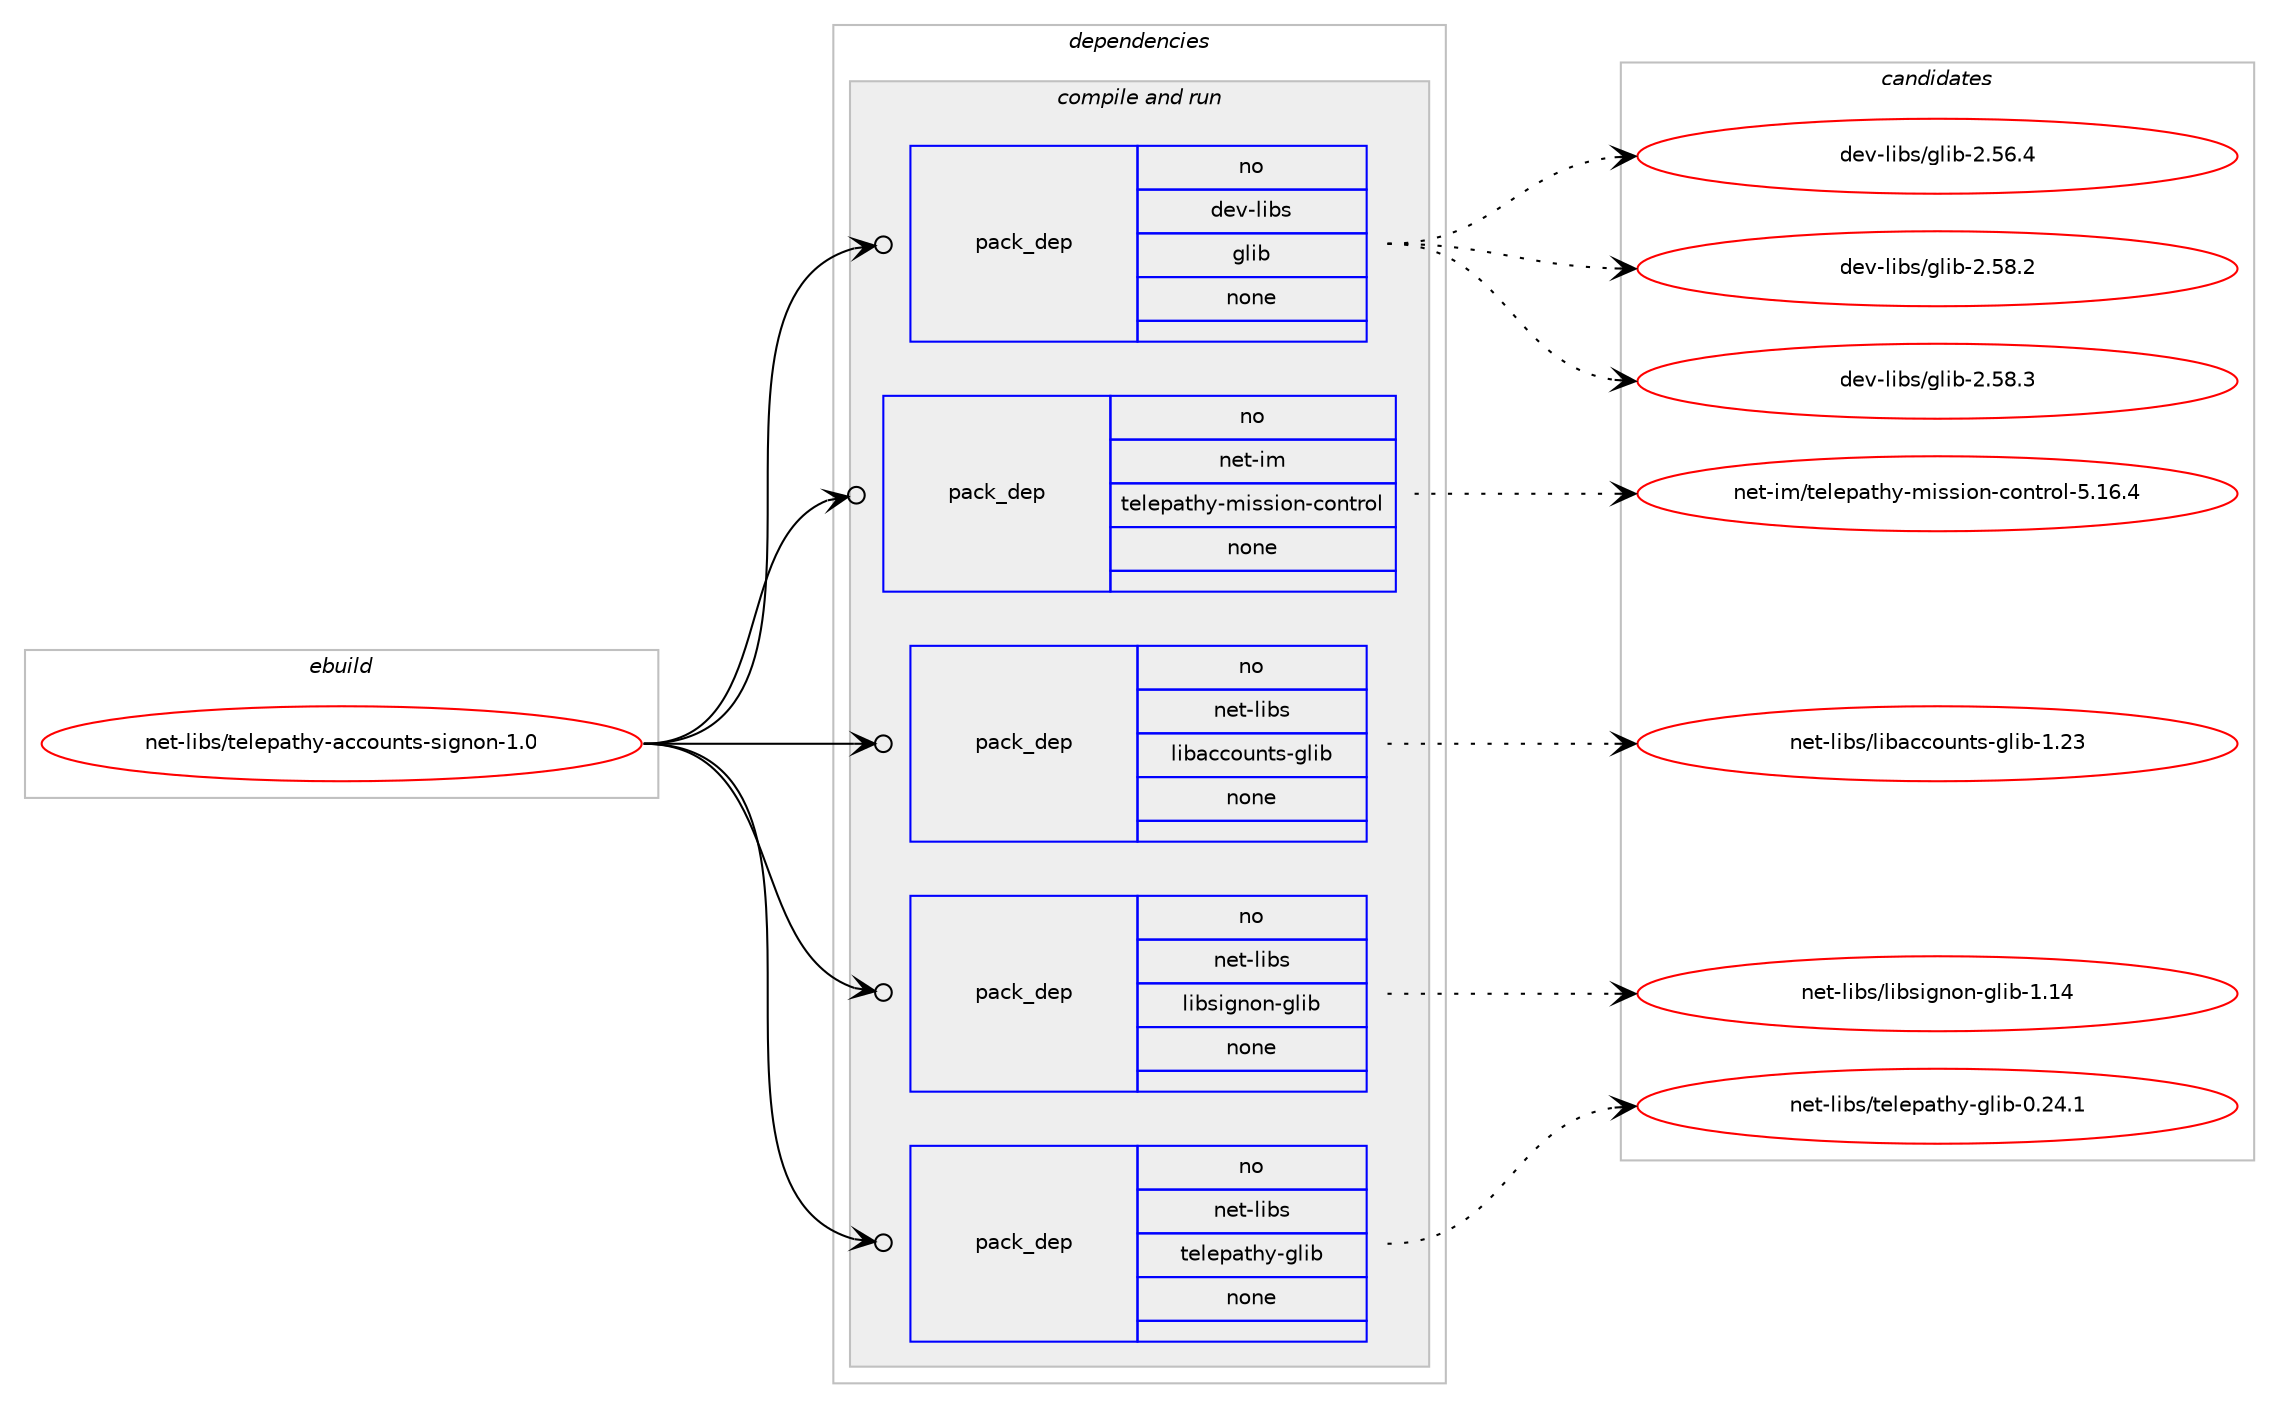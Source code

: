 digraph prolog {

# *************
# Graph options
# *************

newrank=true;
concentrate=true;
compound=true;
graph [rankdir=LR,fontname=Helvetica,fontsize=10,ranksep=1.5];#, ranksep=2.5, nodesep=0.2];
edge  [arrowhead=vee];
node  [fontname=Helvetica,fontsize=10];

# **********
# The ebuild
# **********

subgraph cluster_leftcol {
color=gray;
rank=same;
label=<<i>ebuild</i>>;
id [label="net-libs/telepathy-accounts-signon-1.0", color=red, width=4, href="../net-libs/telepathy-accounts-signon-1.0.svg"];
}

# ****************
# The dependencies
# ****************

subgraph cluster_midcol {
color=gray;
label=<<i>dependencies</i>>;
subgraph cluster_compile {
fillcolor="#eeeeee";
style=filled;
label=<<i>compile</i>>;
}
subgraph cluster_compileandrun {
fillcolor="#eeeeee";
style=filled;
label=<<i>compile and run</i>>;
subgraph pack1188297 {
dependency1662132 [label=<<TABLE BORDER="0" CELLBORDER="1" CELLSPACING="0" CELLPADDING="4" WIDTH="220"><TR><TD ROWSPAN="6" CELLPADDING="30">pack_dep</TD></TR><TR><TD WIDTH="110">no</TD></TR><TR><TD>dev-libs</TD></TR><TR><TD>glib</TD></TR><TR><TD>none</TD></TR><TR><TD></TD></TR></TABLE>>, shape=none, color=blue];
}
id:e -> dependency1662132:w [weight=20,style="solid",arrowhead="odotvee"];
subgraph pack1188298 {
dependency1662133 [label=<<TABLE BORDER="0" CELLBORDER="1" CELLSPACING="0" CELLPADDING="4" WIDTH="220"><TR><TD ROWSPAN="6" CELLPADDING="30">pack_dep</TD></TR><TR><TD WIDTH="110">no</TD></TR><TR><TD>net-im</TD></TR><TR><TD>telepathy-mission-control</TD></TR><TR><TD>none</TD></TR><TR><TD></TD></TR></TABLE>>, shape=none, color=blue];
}
id:e -> dependency1662133:w [weight=20,style="solid",arrowhead="odotvee"];
subgraph pack1188299 {
dependency1662134 [label=<<TABLE BORDER="0" CELLBORDER="1" CELLSPACING="0" CELLPADDING="4" WIDTH="220"><TR><TD ROWSPAN="6" CELLPADDING="30">pack_dep</TD></TR><TR><TD WIDTH="110">no</TD></TR><TR><TD>net-libs</TD></TR><TR><TD>libaccounts-glib</TD></TR><TR><TD>none</TD></TR><TR><TD></TD></TR></TABLE>>, shape=none, color=blue];
}
id:e -> dependency1662134:w [weight=20,style="solid",arrowhead="odotvee"];
subgraph pack1188300 {
dependency1662135 [label=<<TABLE BORDER="0" CELLBORDER="1" CELLSPACING="0" CELLPADDING="4" WIDTH="220"><TR><TD ROWSPAN="6" CELLPADDING="30">pack_dep</TD></TR><TR><TD WIDTH="110">no</TD></TR><TR><TD>net-libs</TD></TR><TR><TD>libsignon-glib</TD></TR><TR><TD>none</TD></TR><TR><TD></TD></TR></TABLE>>, shape=none, color=blue];
}
id:e -> dependency1662135:w [weight=20,style="solid",arrowhead="odotvee"];
subgraph pack1188301 {
dependency1662136 [label=<<TABLE BORDER="0" CELLBORDER="1" CELLSPACING="0" CELLPADDING="4" WIDTH="220"><TR><TD ROWSPAN="6" CELLPADDING="30">pack_dep</TD></TR><TR><TD WIDTH="110">no</TD></TR><TR><TD>net-libs</TD></TR><TR><TD>telepathy-glib</TD></TR><TR><TD>none</TD></TR><TR><TD></TD></TR></TABLE>>, shape=none, color=blue];
}
id:e -> dependency1662136:w [weight=20,style="solid",arrowhead="odotvee"];
}
subgraph cluster_run {
fillcolor="#eeeeee";
style=filled;
label=<<i>run</i>>;
}
}

# **************
# The candidates
# **************

subgraph cluster_choices {
rank=same;
color=gray;
label=<<i>candidates</i>>;

subgraph choice1188297 {
color=black;
nodesep=1;
choice1001011184510810598115471031081059845504653544652 [label="dev-libs/glib-2.56.4", color=red, width=4,href="../dev-libs/glib-2.56.4.svg"];
choice1001011184510810598115471031081059845504653564650 [label="dev-libs/glib-2.58.2", color=red, width=4,href="../dev-libs/glib-2.58.2.svg"];
choice1001011184510810598115471031081059845504653564651 [label="dev-libs/glib-2.58.3", color=red, width=4,href="../dev-libs/glib-2.58.3.svg"];
dependency1662132:e -> choice1001011184510810598115471031081059845504653544652:w [style=dotted,weight="100"];
dependency1662132:e -> choice1001011184510810598115471031081059845504653564650:w [style=dotted,weight="100"];
dependency1662132:e -> choice1001011184510810598115471031081059845504653564651:w [style=dotted,weight="100"];
}
subgraph choice1188298 {
color=black;
nodesep=1;
choice11010111645105109471161011081011129711610412145109105115115105111110459911111011611411110845534649544652 [label="net-im/telepathy-mission-control-5.16.4", color=red, width=4,href="../net-im/telepathy-mission-control-5.16.4.svg"];
dependency1662133:e -> choice11010111645105109471161011081011129711610412145109105115115105111110459911111011611411110845534649544652:w [style=dotted,weight="100"];
}
subgraph choice1188299 {
color=black;
nodesep=1;
choice1101011164510810598115471081059897999911111711011611545103108105984549465051 [label="net-libs/libaccounts-glib-1.23", color=red, width=4,href="../net-libs/libaccounts-glib-1.23.svg"];
dependency1662134:e -> choice1101011164510810598115471081059897999911111711011611545103108105984549465051:w [style=dotted,weight="100"];
}
subgraph choice1188300 {
color=black;
nodesep=1;
choice1101011164510810598115471081059811510510311011111045103108105984549464952 [label="net-libs/libsignon-glib-1.14", color=red, width=4,href="../net-libs/libsignon-glib-1.14.svg"];
dependency1662135:e -> choice1101011164510810598115471081059811510510311011111045103108105984549464952:w [style=dotted,weight="100"];
}
subgraph choice1188301 {
color=black;
nodesep=1;
choice11010111645108105981154711610110810111297116104121451031081059845484650524649 [label="net-libs/telepathy-glib-0.24.1", color=red, width=4,href="../net-libs/telepathy-glib-0.24.1.svg"];
dependency1662136:e -> choice11010111645108105981154711610110810111297116104121451031081059845484650524649:w [style=dotted,weight="100"];
}
}

}
